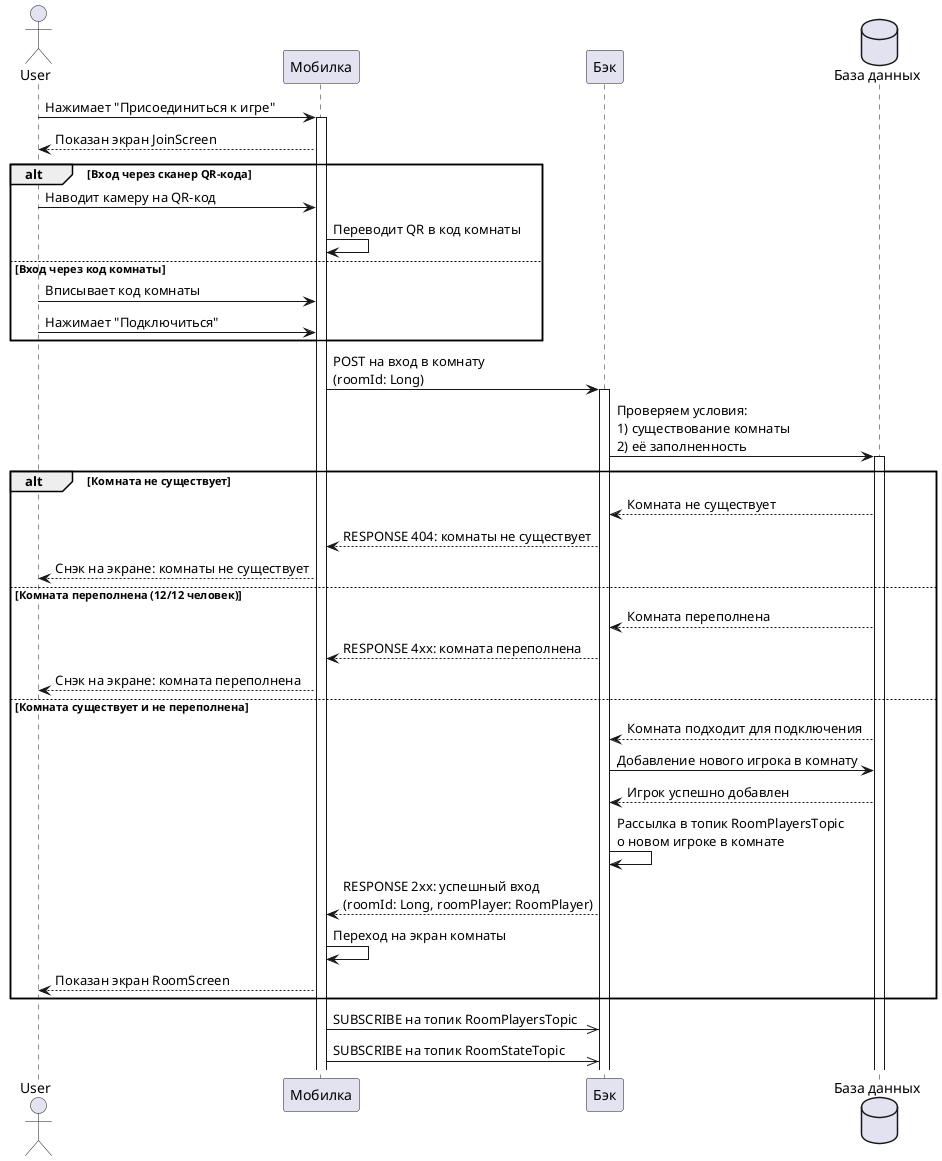 @startuml

actor User
participant "Мобилка" as Mobile
participant "Бэк" as Backend
Database "База данных" as DB

User -> Mobile: Нажимает "Присоединиться к игре"
activate Mobile
Mobile --> User: Показан экран JoinScreen
alt Вход через сканер QR-кода
    User -> Mobile: Наводит камеру на QR-код
    Mobile -> Mobile: Переводит QR в код комнаты
else Вход через код комнаты
    User -> Mobile: Вписывает код комнаты
    User -> Mobile: Нажимает "Подключиться"
end
Mobile -> Backend: POST на вход в комнату \n(roomId: Long)
activate Backend
Backend -> DB: Проверяем условия: \n1) существование комнаты\n2) её заполненность
activate DB
alt Комната не существует
    DB --> Backend: Комната не существует
    Backend --> Mobile: RESPONSE 404: комнаты не существует
    Mobile --> User: Снэк на экране: комнаты не существует
else Комната переполнена (12/12 человек)
    DB --> Backend: Комната переполнена
    Backend --> Mobile: RESPONSE 4xx: комната переполнена
    Mobile --> User: Снэк на экране: комната переполнена
else Комната существует и не переполнена
    DB --> Backend: Комната подходит для подключения
    Backend -> DB: Добавление нового игрока в комнату
    DB --> Backend: Игрок успешно добавлен
    Backend -> Backend: Рассылка в топик RoomPlayersTopic\nо новом игроке в комнате
    Backend --> Mobile: RESPONSE 2xx: успешный вход \n(roomId: Long, roomPlayer: RoomPlayer)
    Mobile -> Mobile: Переход на экран комнаты
    Mobile --> User: Показан экран RoomScreen
end
Mobile ->> Backend: SUBSCRIBE на топик RoomPlayersTopic
Mobile ->> Backend: SUBSCRIBE на топик RoomStateTopic
@enduml